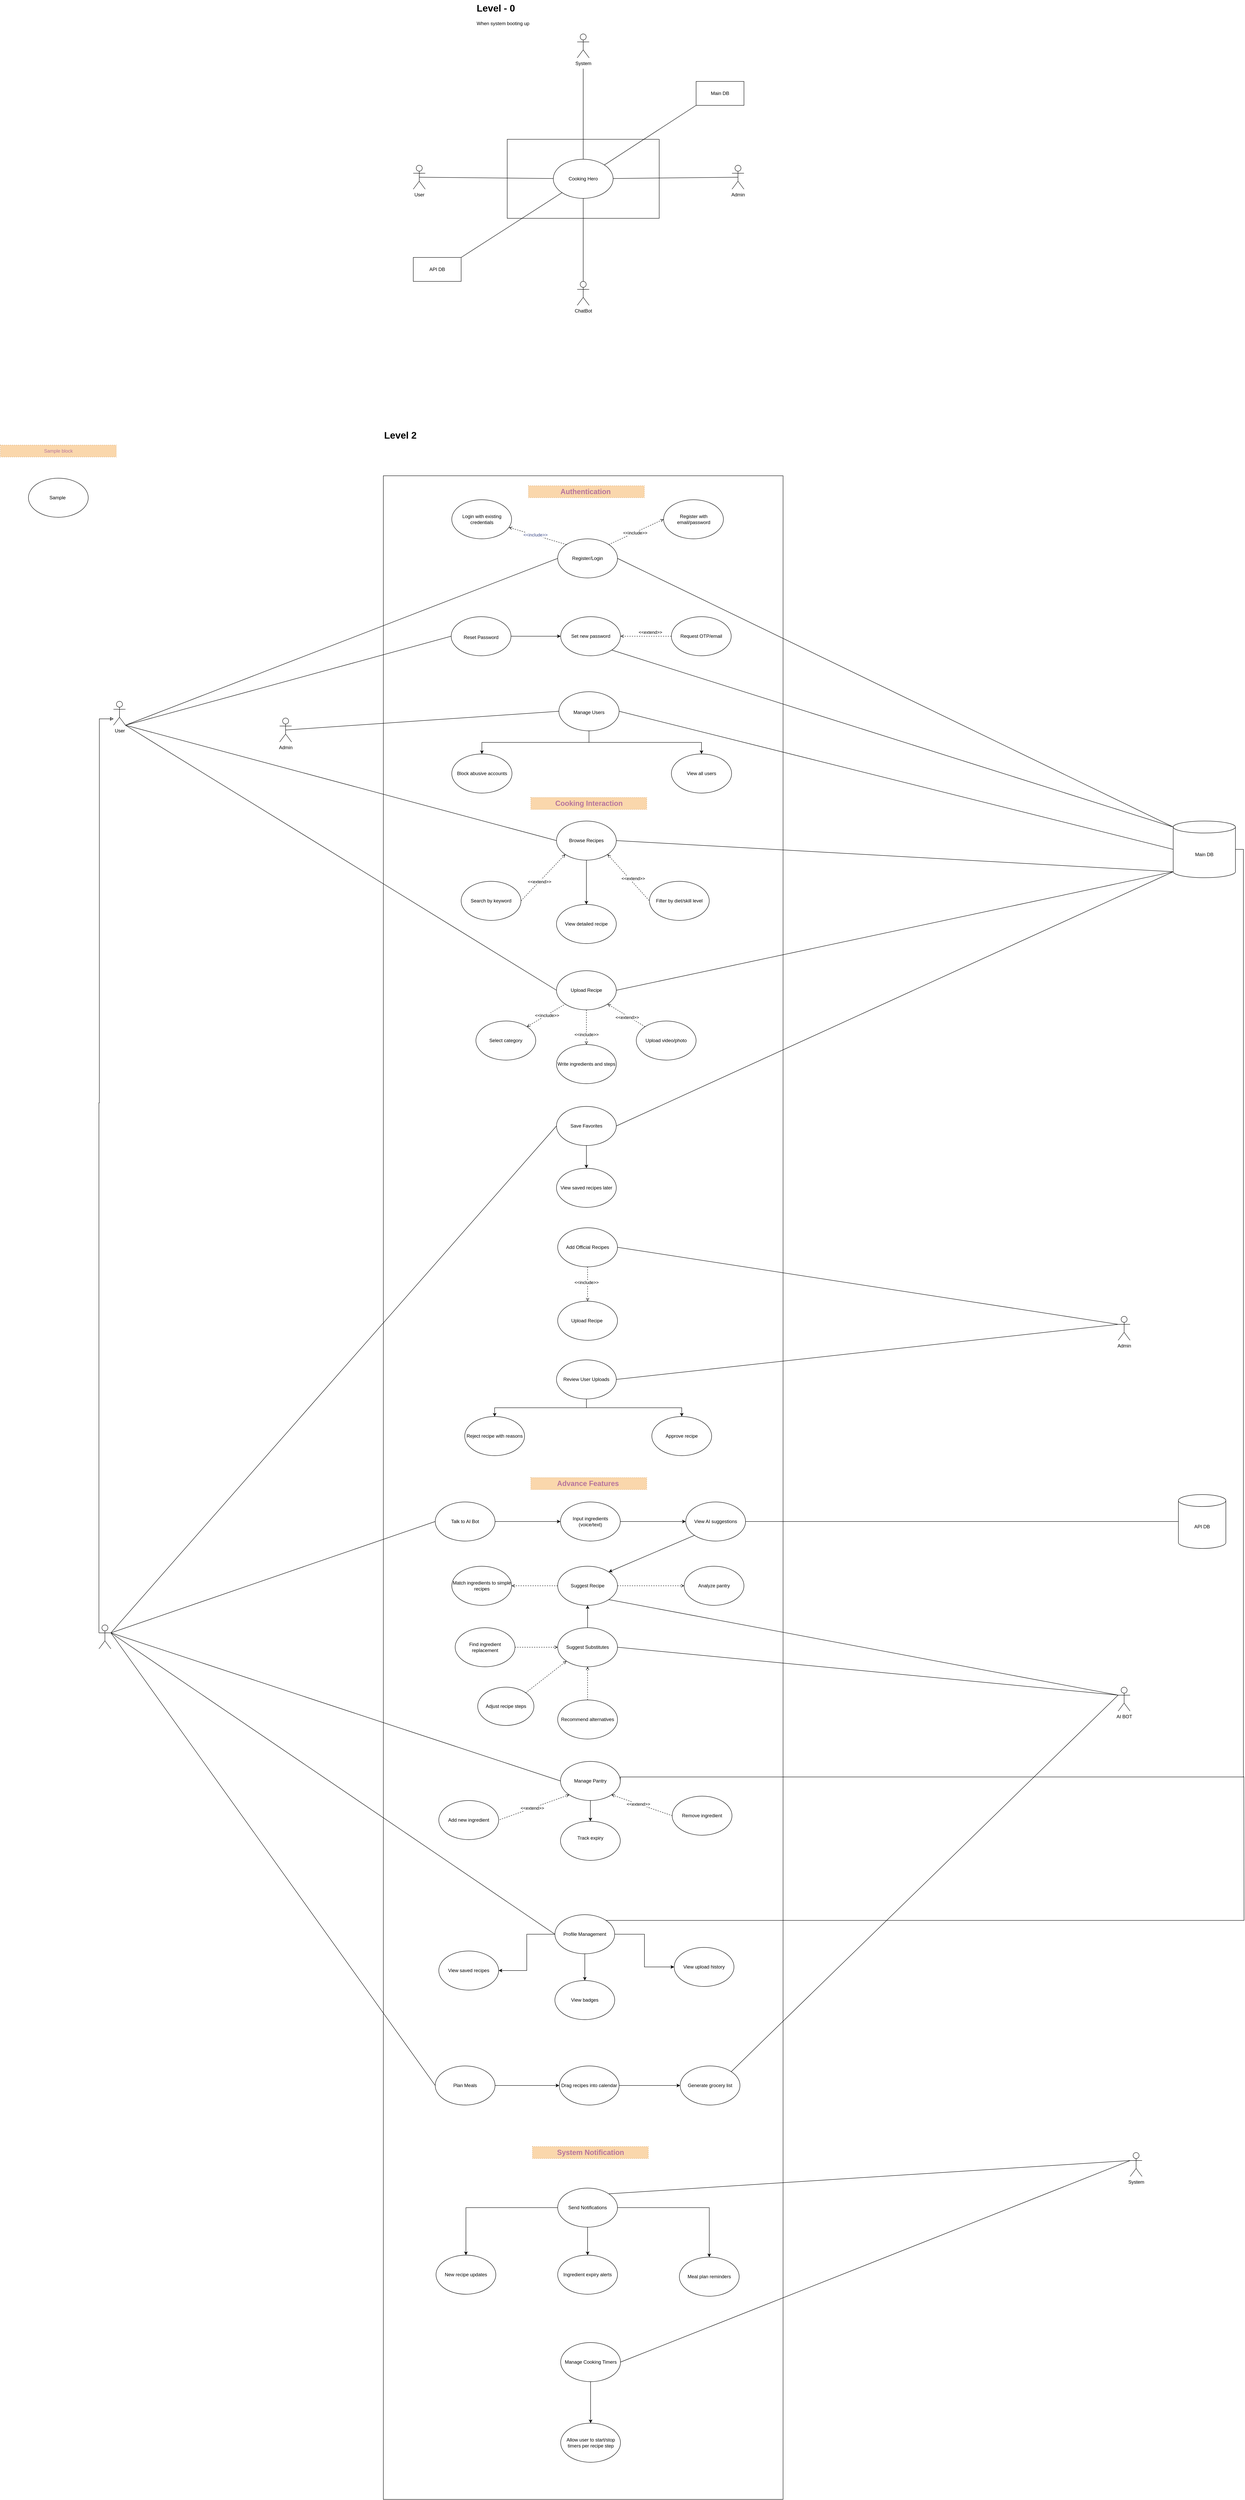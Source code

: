 <mxfile version="26.2.14">
  <diagram name="Page-1" id="zUhNu0yfqRHhofGPTIGv">
    <mxGraphModel dx="2949" dy="3220" grid="0" gridSize="10" guides="1" tooltips="1" connect="1" arrows="1" fold="1" page="0" pageScale="1" pageWidth="827" pageHeight="1169" math="0" shadow="0">
      <root>
        <mxCell id="0" />
        <mxCell id="1" parent="0" />
        <mxCell id="gcIp5dY0DNd_fCnJtRsC-1" value="" style="rounded=0;whiteSpace=wrap;html=1;labelBackgroundColor=none;" vertex="1" parent="1">
          <mxGeometry x="189.5" y="-245" width="381" height="198" as="geometry" />
        </mxCell>
        <mxCell id="gcIp5dY0DNd_fCnJtRsC-10" style="rounded=0;orthogonalLoop=1;jettySize=auto;html=1;exitX=0.5;exitY=0.5;exitDx=0;exitDy=0;exitPerimeter=0;endArrow=none;startFill=0;labelBackgroundColor=none;fontColor=default;" edge="1" parent="1" source="gcIp5dY0DNd_fCnJtRsC-2" target="gcIp5dY0DNd_fCnJtRsC-9">
          <mxGeometry relative="1" as="geometry" />
        </mxCell>
        <mxCell id="gcIp5dY0DNd_fCnJtRsC-2" value="User" style="shape=umlActor;verticalLabelPosition=bottom;verticalAlign=top;html=1;outlineConnect=0;labelBackgroundColor=none;" vertex="1" parent="1">
          <mxGeometry x="-46" y="-180" width="30" height="60" as="geometry" />
        </mxCell>
        <mxCell id="gcIp5dY0DNd_fCnJtRsC-11" style="rounded=0;orthogonalLoop=1;jettySize=auto;html=1;exitX=0.5;exitY=0.5;exitDx=0;exitDy=0;exitPerimeter=0;endArrow=none;startFill=0;labelBackgroundColor=none;fontColor=default;" edge="1" parent="1" source="gcIp5dY0DNd_fCnJtRsC-3" target="gcIp5dY0DNd_fCnJtRsC-9">
          <mxGeometry relative="1" as="geometry" />
        </mxCell>
        <mxCell id="gcIp5dY0DNd_fCnJtRsC-3" value="Admin" style="shape=umlActor;verticalLabelPosition=bottom;verticalAlign=top;html=1;outlineConnect=0;labelBackgroundColor=none;" vertex="1" parent="1">
          <mxGeometry x="753" y="-180" width="30" height="60" as="geometry" />
        </mxCell>
        <mxCell id="gcIp5dY0DNd_fCnJtRsC-4" value="ChatBot" style="shape=umlActor;verticalLabelPosition=bottom;verticalAlign=top;html=1;outlineConnect=0;labelBackgroundColor=none;" vertex="1" parent="1">
          <mxGeometry x="365" y="111" width="30" height="60" as="geometry" />
        </mxCell>
        <mxCell id="gcIp5dY0DNd_fCnJtRsC-5" value="System" style="shape=umlActor;verticalLabelPosition=bottom;verticalAlign=top;html=1;outlineConnect=0;labelBackgroundColor=none;" vertex="1" parent="1">
          <mxGeometry x="365" y="-509" width="30" height="60" as="geometry" />
        </mxCell>
        <mxCell id="gcIp5dY0DNd_fCnJtRsC-14" style="rounded=0;orthogonalLoop=1;jettySize=auto;html=1;exitX=1;exitY=0;exitDx=0;exitDy=0;entryX=0;entryY=1;entryDx=0;entryDy=0;endArrow=none;startFill=0;labelBackgroundColor=none;fontColor=default;" edge="1" parent="1" source="gcIp5dY0DNd_fCnJtRsC-6" target="gcIp5dY0DNd_fCnJtRsC-9">
          <mxGeometry relative="1" as="geometry" />
        </mxCell>
        <mxCell id="gcIp5dY0DNd_fCnJtRsC-6" value="API DB" style="rounded=0;whiteSpace=wrap;html=1;labelBackgroundColor=none;" vertex="1" parent="1">
          <mxGeometry x="-46" y="51" width="120" height="60" as="geometry" />
        </mxCell>
        <mxCell id="gcIp5dY0DNd_fCnJtRsC-13" style="rounded=0;orthogonalLoop=1;jettySize=auto;html=1;exitX=0;exitY=1;exitDx=0;exitDy=0;entryX=1;entryY=0;entryDx=0;entryDy=0;endArrow=none;startFill=0;labelBackgroundColor=none;fontColor=default;" edge="1" parent="1" source="gcIp5dY0DNd_fCnJtRsC-7" target="gcIp5dY0DNd_fCnJtRsC-9">
          <mxGeometry relative="1" as="geometry" />
        </mxCell>
        <mxCell id="gcIp5dY0DNd_fCnJtRsC-7" value="Main DB" style="rounded=0;whiteSpace=wrap;html=1;labelBackgroundColor=none;" vertex="1" parent="1">
          <mxGeometry x="663" y="-390" width="120" height="60" as="geometry" />
        </mxCell>
        <mxCell id="gcIp5dY0DNd_fCnJtRsC-15" style="rounded=0;orthogonalLoop=1;jettySize=auto;html=1;exitX=0.5;exitY=0;exitDx=0;exitDy=0;endArrow=none;startFill=0;labelBackgroundColor=none;fontColor=default;" edge="1" parent="1" source="gcIp5dY0DNd_fCnJtRsC-9">
          <mxGeometry relative="1" as="geometry">
            <mxPoint x="380" y="-422" as="targetPoint" />
          </mxGeometry>
        </mxCell>
        <mxCell id="gcIp5dY0DNd_fCnJtRsC-9" value="Cooking Hero" style="ellipse;whiteSpace=wrap;html=1;labelBackgroundColor=none;" vertex="1" parent="1">
          <mxGeometry x="305" y="-195" width="150" height="98" as="geometry" />
        </mxCell>
        <mxCell id="gcIp5dY0DNd_fCnJtRsC-16" style="rounded=0;orthogonalLoop=1;jettySize=auto;html=1;exitX=0.5;exitY=1;exitDx=0;exitDy=0;entryX=0.5;entryY=0;entryDx=0;entryDy=0;entryPerimeter=0;endArrow=none;endFill=1;startFill=0;labelBackgroundColor=none;fontColor=default;" edge="1" parent="1" source="gcIp5dY0DNd_fCnJtRsC-9" target="gcIp5dY0DNd_fCnJtRsC-4">
          <mxGeometry relative="1" as="geometry" />
        </mxCell>
        <mxCell id="gcIp5dY0DNd_fCnJtRsC-17" value="" style="rounded=0;whiteSpace=wrap;html=1;labelBackgroundColor=none;fontColor=light-dark(#3b4887, #ededed);" vertex="1" parent="1">
          <mxGeometry x="-121" y="598" width="1002" height="5070" as="geometry" />
        </mxCell>
        <mxCell id="gcIp5dY0DNd_fCnJtRsC-19" value="&lt;h1 style=&quot;margin-top: 0px;&quot;&gt;Level - 0&lt;/h1&gt;&lt;p&gt;When system booting up&lt;/p&gt;" style="text;html=1;whiteSpace=wrap;overflow=hidden;rounded=0;labelBackgroundColor=none;" vertex="1" parent="1">
          <mxGeometry x="111" y="-594" width="141" height="85" as="geometry" />
        </mxCell>
        <mxCell id="gcIp5dY0DNd_fCnJtRsC-60" value="" style="rounded=0;orthogonalLoop=1;jettySize=auto;html=1;exitX=0.5;exitY=1;exitDx=0;exitDy=0;entryX=0.5;entryY=0;entryDx=0;entryDy=0;" edge="1" parent="1" source="gcIp5dY0DNd_fCnJtRsC-22" target="gcIp5dY0DNd_fCnJtRsC-59">
          <mxGeometry relative="1" as="geometry" />
        </mxCell>
        <mxCell id="gcIp5dY0DNd_fCnJtRsC-62" value="" style="rounded=0;orthogonalLoop=1;jettySize=auto;html=1;entryX=0;entryY=0.5;entryDx=0;entryDy=0;exitX=1;exitY=1;exitDx=0;exitDy=0;startArrow=open;startFill=0;dashed=1;endArrow=none;" edge="1" parent="1" source="gcIp5dY0DNd_fCnJtRsC-22" target="gcIp5dY0DNd_fCnJtRsC-61">
          <mxGeometry relative="1" as="geometry" />
        </mxCell>
        <mxCell id="gcIp5dY0DNd_fCnJtRsC-116" value="&amp;lt;&amp;lt;extend&amp;gt;&amp;gt;" style="edgeLabel;html=1;align=center;verticalAlign=middle;resizable=0;points=[];" vertex="1" connectable="0" parent="gcIp5dY0DNd_fCnJtRsC-62">
          <mxGeometry x="0.221" y="-1" relative="1" as="geometry">
            <mxPoint y="-11" as="offset" />
          </mxGeometry>
        </mxCell>
        <mxCell id="gcIp5dY0DNd_fCnJtRsC-22" value="Browse Recipes" style="ellipse;whiteSpace=wrap;html=1;labelBackgroundColor=none;" vertex="1" parent="1">
          <mxGeometry x="313" y="1463" width="150" height="98" as="geometry" />
        </mxCell>
        <mxCell id="gcIp5dY0DNd_fCnJtRsC-189" style="edgeStyle=orthogonalEdgeStyle;rounded=0;orthogonalLoop=1;jettySize=auto;html=1;exitX=1;exitY=0.5;exitDx=0;exitDy=0;" edge="1" parent="1" source="gcIp5dY0DNd_fCnJtRsC-23" target="gcIp5dY0DNd_fCnJtRsC-185">
          <mxGeometry relative="1" as="geometry" />
        </mxCell>
        <mxCell id="gcIp5dY0DNd_fCnJtRsC-23" value="Plan Meals" style="ellipse;whiteSpace=wrap;html=1;labelBackgroundColor=none;" vertex="1" parent="1">
          <mxGeometry x="9" y="4582" width="150" height="98" as="geometry" />
        </mxCell>
        <mxCell id="gcIp5dY0DNd_fCnJtRsC-69" value="" style="rounded=0;orthogonalLoop=1;jettySize=auto;html=1;endArrow=open;endFill=0;dashed=1;" edge="1" parent="1" source="gcIp5dY0DNd_fCnJtRsC-24" target="gcIp5dY0DNd_fCnJtRsC-68">
          <mxGeometry relative="1" as="geometry" />
        </mxCell>
        <mxCell id="gcIp5dY0DNd_fCnJtRsC-145" value="&amp;lt;&amp;lt;include&amp;gt;&amp;gt;" style="edgeLabel;html=1;align=center;verticalAlign=middle;resizable=0;points=[];" vertex="1" connectable="0" parent="gcIp5dY0DNd_fCnJtRsC-69">
          <mxGeometry x="-0.195" y="-2" relative="1" as="geometry">
            <mxPoint x="2" y="27" as="offset" />
          </mxGeometry>
        </mxCell>
        <mxCell id="gcIp5dY0DNd_fCnJtRsC-24" value="Upload Recipe" style="ellipse;whiteSpace=wrap;html=1;labelBackgroundColor=none;" vertex="1" parent="1">
          <mxGeometry x="313" y="1838" width="150" height="98" as="geometry" />
        </mxCell>
        <mxCell id="gcIp5dY0DNd_fCnJtRsC-159" style="edgeStyle=orthogonalEdgeStyle;rounded=0;orthogonalLoop=1;jettySize=auto;html=1;" edge="1" parent="1" source="gcIp5dY0DNd_fCnJtRsC-25" target="gcIp5dY0DNd_fCnJtRsC-87">
          <mxGeometry relative="1" as="geometry" />
        </mxCell>
        <mxCell id="gcIp5dY0DNd_fCnJtRsC-25" value="Talk to AI Bot" style="ellipse;whiteSpace=wrap;html=1;labelBackgroundColor=none;" vertex="1" parent="1">
          <mxGeometry x="9" y="3169" width="150" height="98" as="geometry" />
        </mxCell>
        <mxCell id="gcIp5dY0DNd_fCnJtRsC-107" value="" style="rounded=0;orthogonalLoop=1;jettySize=auto;html=1;exitX=1;exitY=1;exitDx=0;exitDy=0;endArrow=none;endFill=1;startFill=0;startArrow=open;dashed=1;entryX=0;entryY=0.5;entryDx=0;entryDy=0;" edge="1" parent="1" source="gcIp5dY0DNd_fCnJtRsC-26" target="gcIp5dY0DNd_fCnJtRsC-106">
          <mxGeometry relative="1" as="geometry" />
        </mxCell>
        <mxCell id="gcIp5dY0DNd_fCnJtRsC-169" value="&amp;lt;&amp;lt;extend&amp;gt;&amp;gt;" style="edgeLabel;html=1;align=center;verticalAlign=middle;resizable=0;points=[];" vertex="1" connectable="0" parent="gcIp5dY0DNd_fCnJtRsC-107">
          <mxGeometry x="-0.118" relative="1" as="geometry">
            <mxPoint as="offset" />
          </mxGeometry>
        </mxCell>
        <mxCell id="gcIp5dY0DNd_fCnJtRsC-109" value="" style="rounded=0;orthogonalLoop=1;jettySize=auto;html=1;exitX=0;exitY=1;exitDx=0;exitDy=0;endArrow=none;startFill=0;startArrow=open;dashed=1;entryX=1;entryY=0.5;entryDx=0;entryDy=0;" edge="1" parent="1" source="gcIp5dY0DNd_fCnJtRsC-26" target="gcIp5dY0DNd_fCnJtRsC-108">
          <mxGeometry relative="1" as="geometry" />
        </mxCell>
        <mxCell id="gcIp5dY0DNd_fCnJtRsC-170" value="&amp;lt;&amp;lt;extend&amp;gt;&amp;gt;" style="edgeLabel;html=1;align=center;verticalAlign=middle;resizable=0;points=[];" vertex="1" connectable="0" parent="gcIp5dY0DNd_fCnJtRsC-109">
          <mxGeometry x="0.054" relative="1" as="geometry">
            <mxPoint as="offset" />
          </mxGeometry>
        </mxCell>
        <mxCell id="gcIp5dY0DNd_fCnJtRsC-111" value="" style="edgeStyle=orthogonalEdgeStyle;rounded=0;orthogonalLoop=1;jettySize=auto;html=1;" edge="1" parent="1" source="gcIp5dY0DNd_fCnJtRsC-26" target="gcIp5dY0DNd_fCnJtRsC-110">
          <mxGeometry relative="1" as="geometry" />
        </mxCell>
        <mxCell id="gcIp5dY0DNd_fCnJtRsC-26" value="Manage Pantry" style="ellipse;whiteSpace=wrap;html=1;labelBackgroundColor=none;" vertex="1" parent="1">
          <mxGeometry x="323" y="3819" width="150" height="98" as="geometry" />
        </mxCell>
        <mxCell id="gcIp5dY0DNd_fCnJtRsC-48" value="" style="edgeStyle=orthogonalEdgeStyle;rounded=0;orthogonalLoop=1;jettySize=auto;html=1;exitX=1;exitY=0.5;exitDx=0;exitDy=0;entryX=0;entryY=0.5;entryDx=0;entryDy=0;" edge="1" parent="1" source="gcIp5dY0DNd_fCnJtRsC-27" target="gcIp5dY0DNd_fCnJtRsC-47">
          <mxGeometry relative="1" as="geometry" />
        </mxCell>
        <mxCell id="gcIp5dY0DNd_fCnJtRsC-27" value="&lt;table&gt;&lt;tbody&gt;&lt;tr&gt;&lt;td data-end=&quot;2665&quot; data-start=&quot;2658&quot; class=&quot;max-w-[calc(var(--thread-content-max-width)*2/3)]&quot;&gt;&lt;/td&gt;&lt;/tr&gt;&lt;/tbody&gt;&lt;/table&gt;&lt;table&gt;&lt;tbody&gt;&lt;tr&gt;&lt;td data-end=&quot;2682&quot; data-start=&quot;2665&quot; class=&quot;max-w-[calc(var(--thread-content-max-width)*2/3)]&quot;&gt;Reset Password&lt;/td&gt;&lt;/tr&gt;&lt;/tbody&gt;&lt;/table&gt;" style="ellipse;whiteSpace=wrap;html=1;labelBackgroundColor=none;" vertex="1" parent="1">
          <mxGeometry x="49" y="951" width="150" height="98" as="geometry" />
        </mxCell>
        <mxCell id="gcIp5dY0DNd_fCnJtRsC-81" value="" style="edgeStyle=orthogonalEdgeStyle;rounded=0;orthogonalLoop=1;jettySize=auto;html=1;endArrow=open;startFill=0;startArrow=none;dashed=1;endFill=0;entryX=0.5;entryY=0;entryDx=0;entryDy=0;" edge="1" parent="1" source="gcIp5dY0DNd_fCnJtRsC-28" target="gcIp5dY0DNd_fCnJtRsC-154">
          <mxGeometry relative="1" as="geometry">
            <mxPoint x="391" y="2687" as="targetPoint" />
          </mxGeometry>
        </mxCell>
        <mxCell id="gcIp5dY0DNd_fCnJtRsC-156" value="&amp;lt;&amp;lt;include&amp;gt;&amp;gt;" style="edgeLabel;html=1;align=center;verticalAlign=middle;resizable=0;points=[];" vertex="1" connectable="0" parent="gcIp5dY0DNd_fCnJtRsC-81">
          <mxGeometry x="-0.108" y="-3" relative="1" as="geometry">
            <mxPoint as="offset" />
          </mxGeometry>
        </mxCell>
        <mxCell id="gcIp5dY0DNd_fCnJtRsC-28" value="Add Official Recipes" style="ellipse;whiteSpace=wrap;html=1;labelBackgroundColor=none;" vertex="1" parent="1">
          <mxGeometry x="316" y="2482" width="150" height="98" as="geometry" />
        </mxCell>
        <mxCell id="gcIp5dY0DNd_fCnJtRsC-173" value="" style="edgeStyle=orthogonalEdgeStyle;rounded=0;orthogonalLoop=1;jettySize=auto;html=1;" edge="1" parent="1" source="gcIp5dY0DNd_fCnJtRsC-29" target="gcIp5dY0DNd_fCnJtRsC-172">
          <mxGeometry relative="1" as="geometry" />
        </mxCell>
        <mxCell id="gcIp5dY0DNd_fCnJtRsC-175" value="" style="edgeStyle=orthogonalEdgeStyle;rounded=0;orthogonalLoop=1;jettySize=auto;html=1;" edge="1" parent="1" source="gcIp5dY0DNd_fCnJtRsC-29" target="gcIp5dY0DNd_fCnJtRsC-174">
          <mxGeometry relative="1" as="geometry" />
        </mxCell>
        <mxCell id="gcIp5dY0DNd_fCnJtRsC-177" value="" style="edgeStyle=orthogonalEdgeStyle;rounded=0;orthogonalLoop=1;jettySize=auto;html=1;" edge="1" parent="1" source="gcIp5dY0DNd_fCnJtRsC-29" target="gcIp5dY0DNd_fCnJtRsC-176">
          <mxGeometry relative="1" as="geometry" />
        </mxCell>
        <mxCell id="gcIp5dY0DNd_fCnJtRsC-184" style="edgeStyle=orthogonalEdgeStyle;rounded=0;orthogonalLoop=1;jettySize=auto;html=1;exitX=1;exitY=0;exitDx=0;exitDy=0;endArrow=none;startFill=0;" edge="1" parent="1" source="gcIp5dY0DNd_fCnJtRsC-29">
          <mxGeometry relative="1" as="geometry">
            <mxPoint x="2036" y="3857" as="targetPoint" />
          </mxGeometry>
        </mxCell>
        <mxCell id="gcIp5dY0DNd_fCnJtRsC-29" value="Profile Management" style="ellipse;whiteSpace=wrap;html=1;labelBackgroundColor=none;" vertex="1" parent="1">
          <mxGeometry x="309" y="4203" width="150" height="98" as="geometry" />
        </mxCell>
        <mxCell id="gcIp5dY0DNd_fCnJtRsC-73" value="" style="rounded=0;orthogonalLoop=1;jettySize=auto;html=1;exitX=0.5;exitY=1;exitDx=0;exitDy=0;" edge="1" parent="1" source="gcIp5dY0DNd_fCnJtRsC-30" target="gcIp5dY0DNd_fCnJtRsC-72">
          <mxGeometry relative="1" as="geometry" />
        </mxCell>
        <mxCell id="gcIp5dY0DNd_fCnJtRsC-30" value="Save Favorites" style="ellipse;whiteSpace=wrap;html=1;labelBackgroundColor=none;" vertex="1" parent="1">
          <mxGeometry x="313" y="2178" width="150" height="98" as="geometry" />
        </mxCell>
        <mxCell id="gcIp5dY0DNd_fCnJtRsC-100" value="" style="edgeStyle=orthogonalEdgeStyle;rounded=0;orthogonalLoop=1;jettySize=auto;html=1;" edge="1" parent="1" source="gcIp5dY0DNd_fCnJtRsC-31" target="gcIp5dY0DNd_fCnJtRsC-99">
          <mxGeometry relative="1" as="geometry" />
        </mxCell>
        <mxCell id="gcIp5dY0DNd_fCnJtRsC-102" value="" style="edgeStyle=orthogonalEdgeStyle;rounded=0;orthogonalLoop=1;jettySize=auto;html=1;" edge="1" parent="1" source="gcIp5dY0DNd_fCnJtRsC-31" target="gcIp5dY0DNd_fCnJtRsC-101">
          <mxGeometry relative="1" as="geometry" />
        </mxCell>
        <mxCell id="gcIp5dY0DNd_fCnJtRsC-104" value="" style="edgeStyle=orthogonalEdgeStyle;rounded=0;orthogonalLoop=1;jettySize=auto;html=1;" edge="1" parent="1" source="gcIp5dY0DNd_fCnJtRsC-31" target="gcIp5dY0DNd_fCnJtRsC-103">
          <mxGeometry relative="1" as="geometry" />
        </mxCell>
        <mxCell id="gcIp5dY0DNd_fCnJtRsC-31" value="Send Notifications" style="ellipse;whiteSpace=wrap;html=1;labelBackgroundColor=none;" vertex="1" parent="1">
          <mxGeometry x="316" y="4888" width="150" height="98" as="geometry" />
        </mxCell>
        <mxCell id="gcIp5dY0DNd_fCnJtRsC-96" value="" style="edgeStyle=orthogonalEdgeStyle;rounded=0;orthogonalLoop=1;jettySize=auto;html=1;startArrow=open;startFill=0;endArrow=none;dashed=1;" edge="1" parent="1" source="gcIp5dY0DNd_fCnJtRsC-32" target="gcIp5dY0DNd_fCnJtRsC-95">
          <mxGeometry relative="1" as="geometry" />
        </mxCell>
        <mxCell id="gcIp5dY0DNd_fCnJtRsC-161" style="edgeStyle=orthogonalEdgeStyle;rounded=0;orthogonalLoop=1;jettySize=auto;html=1;exitX=0.5;exitY=0;exitDx=0;exitDy=0;entryX=0.5;entryY=1;entryDx=0;entryDy=0;" edge="1" parent="1" source="gcIp5dY0DNd_fCnJtRsC-32" target="gcIp5dY0DNd_fCnJtRsC-33">
          <mxGeometry relative="1" as="geometry" />
        </mxCell>
        <mxCell id="gcIp5dY0DNd_fCnJtRsC-167" style="rounded=0;orthogonalLoop=1;jettySize=auto;html=1;exitX=1;exitY=0.5;exitDx=0;exitDy=0;endArrow=none;startFill=0;entryX=0;entryY=0.333;entryDx=0;entryDy=0;entryPerimeter=0;" edge="1" parent="1" source="gcIp5dY0DNd_fCnJtRsC-32" target="gcIp5dY0DNd_fCnJtRsC-165">
          <mxGeometry relative="1" as="geometry" />
        </mxCell>
        <mxCell id="gcIp5dY0DNd_fCnJtRsC-179" value="" style="edgeStyle=orthogonalEdgeStyle;rounded=0;orthogonalLoop=1;jettySize=auto;html=1;startArrow=open;startFill=0;endArrow=none;dashed=1;" edge="1" parent="1" source="gcIp5dY0DNd_fCnJtRsC-32" target="gcIp5dY0DNd_fCnJtRsC-178">
          <mxGeometry relative="1" as="geometry" />
        </mxCell>
        <mxCell id="gcIp5dY0DNd_fCnJtRsC-32" value="Suggest Substitutes" style="ellipse;whiteSpace=wrap;html=1;labelBackgroundColor=none;" vertex="1" parent="1">
          <mxGeometry x="316" y="3484" width="150" height="98" as="geometry" />
        </mxCell>
        <mxCell id="gcIp5dY0DNd_fCnJtRsC-92" value="" style="rounded=0;orthogonalLoop=1;jettySize=auto;html=1;endArrow=open;endFill=0;dashed=1;" edge="1" parent="1" source="gcIp5dY0DNd_fCnJtRsC-33" target="gcIp5dY0DNd_fCnJtRsC-91">
          <mxGeometry relative="1" as="geometry" />
        </mxCell>
        <mxCell id="gcIp5dY0DNd_fCnJtRsC-94" value="" style="edgeStyle=orthogonalEdgeStyle;rounded=0;orthogonalLoop=1;jettySize=auto;html=1;dashed=1;endArrow=open;endFill=0;" edge="1" parent="1" source="gcIp5dY0DNd_fCnJtRsC-33" target="gcIp5dY0DNd_fCnJtRsC-93">
          <mxGeometry relative="1" as="geometry" />
        </mxCell>
        <mxCell id="gcIp5dY0DNd_fCnJtRsC-33" value="Suggest Recipe" style="ellipse;whiteSpace=wrap;html=1;labelBackgroundColor=none;" vertex="1" parent="1">
          <mxGeometry x="316" y="3330" width="150" height="98" as="geometry" />
        </mxCell>
        <mxCell id="gcIp5dY0DNd_fCnJtRsC-83" value="" style="edgeStyle=orthogonalEdgeStyle;rounded=0;orthogonalLoop=1;jettySize=auto;html=1;exitX=0.5;exitY=1;exitDx=0;exitDy=0;" edge="1" parent="1" source="gcIp5dY0DNd_fCnJtRsC-34" target="gcIp5dY0DNd_fCnJtRsC-82">
          <mxGeometry relative="1" as="geometry" />
        </mxCell>
        <mxCell id="gcIp5dY0DNd_fCnJtRsC-85" value="" style="edgeStyle=orthogonalEdgeStyle;rounded=0;orthogonalLoop=1;jettySize=auto;html=1;exitX=0.5;exitY=1;exitDx=0;exitDy=0;" edge="1" parent="1" source="gcIp5dY0DNd_fCnJtRsC-34" target="gcIp5dY0DNd_fCnJtRsC-84">
          <mxGeometry relative="1" as="geometry" />
        </mxCell>
        <mxCell id="gcIp5dY0DNd_fCnJtRsC-34" value="Review User Uploads" style="ellipse;whiteSpace=wrap;html=1;labelBackgroundColor=none;" vertex="1" parent="1">
          <mxGeometry x="313" y="2813" width="150" height="98" as="geometry" />
        </mxCell>
        <mxCell id="gcIp5dY0DNd_fCnJtRsC-98" value="" style="edgeStyle=orthogonalEdgeStyle;rounded=0;orthogonalLoop=1;jettySize=auto;html=1;" edge="1" parent="1" source="gcIp5dY0DNd_fCnJtRsC-37" target="gcIp5dY0DNd_fCnJtRsC-97">
          <mxGeometry relative="1" as="geometry" />
        </mxCell>
        <mxCell id="gcIp5dY0DNd_fCnJtRsC-37" value="Manage Cooking Timers" style="ellipse;whiteSpace=wrap;html=1;labelBackgroundColor=none;" vertex="1" parent="1">
          <mxGeometry x="323.5" y="5275" width="150" height="98" as="geometry" />
        </mxCell>
        <mxCell id="gcIp5dY0DNd_fCnJtRsC-42" value="" style="rounded=0;orthogonalLoop=1;jettySize=auto;html=1;entryX=0;entryY=0.5;entryDx=0;entryDy=0;exitX=1;exitY=0;exitDx=0;exitDy=0;dashed=1;endArrow=open;endFill=0;" edge="1" parent="1" source="gcIp5dY0DNd_fCnJtRsC-39" target="gcIp5dY0DNd_fCnJtRsC-41">
          <mxGeometry relative="1" as="geometry" />
        </mxCell>
        <mxCell id="gcIp5dY0DNd_fCnJtRsC-113" value="&amp;lt;&amp;lt;include&amp;gt;&amp;gt;" style="edgeLabel;html=1;align=center;verticalAlign=middle;resizable=0;points=[];fontStyle=0" vertex="1" connectable="0" parent="gcIp5dY0DNd_fCnJtRsC-42">
          <mxGeometry x="-0.064" relative="1" as="geometry">
            <mxPoint x="1" as="offset" />
          </mxGeometry>
        </mxCell>
        <mxCell id="gcIp5dY0DNd_fCnJtRsC-44" value="" style="rounded=0;orthogonalLoop=1;jettySize=auto;html=1;exitX=0;exitY=0;exitDx=0;exitDy=0;dashed=1;endArrow=open;endFill=0;" edge="1" parent="1" source="gcIp5dY0DNd_fCnJtRsC-39" target="gcIp5dY0DNd_fCnJtRsC-43">
          <mxGeometry relative="1" as="geometry" />
        </mxCell>
        <mxCell id="gcIp5dY0DNd_fCnJtRsC-112" value="&amp;lt;&amp;lt;include&amp;gt;&amp;gt;" style="edgeLabel;html=1;align=center;verticalAlign=middle;resizable=0;points=[];fontColor=light-dark(#3b4887, #ededed);" vertex="1" connectable="0" parent="gcIp5dY0DNd_fCnJtRsC-44">
          <mxGeometry x="0.101" y="-1" relative="1" as="geometry">
            <mxPoint x="1" as="offset" />
          </mxGeometry>
        </mxCell>
        <mxCell id="gcIp5dY0DNd_fCnJtRsC-39" value="Register/Login" style="ellipse;whiteSpace=wrap;html=1;labelBackgroundColor=none;" vertex="1" parent="1">
          <mxGeometry x="316" y="756" width="150" height="98" as="geometry" />
        </mxCell>
        <mxCell id="gcIp5dY0DNd_fCnJtRsC-52" value="" style="edgeStyle=orthogonalEdgeStyle;rounded=0;orthogonalLoop=1;jettySize=auto;html=1;exitX=0.5;exitY=1;exitDx=0;exitDy=0;" edge="1" parent="1" source="gcIp5dY0DNd_fCnJtRsC-40" target="gcIp5dY0DNd_fCnJtRsC-51">
          <mxGeometry relative="1" as="geometry" />
        </mxCell>
        <mxCell id="gcIp5dY0DNd_fCnJtRsC-54" value="" style="rounded=0;orthogonalLoop=1;jettySize=auto;html=1;exitX=0.5;exitY=1;exitDx=0;exitDy=0;entryX=0.5;entryY=0;entryDx=0;entryDy=0;edgeStyle=orthogonalEdgeStyle;" edge="1" parent="1" source="gcIp5dY0DNd_fCnJtRsC-40" target="gcIp5dY0DNd_fCnJtRsC-53">
          <mxGeometry relative="1" as="geometry" />
        </mxCell>
        <mxCell id="gcIp5dY0DNd_fCnJtRsC-40" value="&lt;table&gt;&lt;tbody&gt;&lt;tr&gt;&lt;td data-end=&quot;2738&quot; data-start=&quot;2730&quot; class=&quot;max-w-[calc(var(--thread-content-max-width)*2/3)]&quot;&gt;&lt;/td&gt;&lt;/tr&gt;&lt;/tbody&gt;&lt;/table&gt;&lt;table&gt;&lt;tbody&gt;&lt;tr&gt;&lt;td data-end=&quot;2753&quot; data-start=&quot;2738&quot; class=&quot;max-w-[calc(var(--thread-content-max-width)*2/3)]&quot;&gt;Manage Users&lt;/td&gt;&lt;/tr&gt;&lt;/tbody&gt;&lt;/table&gt;" style="ellipse;whiteSpace=wrap;html=1;labelBackgroundColor=none;" vertex="1" parent="1">
          <mxGeometry x="319" y="1139" width="151" height="98" as="geometry" />
        </mxCell>
        <mxCell id="gcIp5dY0DNd_fCnJtRsC-41" value="Register with email/password" style="ellipse;whiteSpace=wrap;html=1;labelBackgroundColor=none;" vertex="1" parent="1">
          <mxGeometry x="581.5" y="658" width="150" height="98" as="geometry" />
        </mxCell>
        <mxCell id="gcIp5dY0DNd_fCnJtRsC-43" value="Login with existing credentials" style="ellipse;whiteSpace=wrap;html=1;labelBackgroundColor=none;" vertex="1" parent="1">
          <mxGeometry x="50.5" y="658" width="150" height="98" as="geometry" />
        </mxCell>
        <mxCell id="gcIp5dY0DNd_fCnJtRsC-114" style="edgeStyle=orthogonalEdgeStyle;rounded=0;orthogonalLoop=1;jettySize=auto;html=1;exitX=0;exitY=0.5;exitDx=0;exitDy=0;entryX=1;entryY=0.5;entryDx=0;entryDy=0;startArrow=none;startFill=0;endArrow=open;dashed=1;endFill=0;" edge="1" parent="1" source="gcIp5dY0DNd_fCnJtRsC-45" target="gcIp5dY0DNd_fCnJtRsC-47">
          <mxGeometry relative="1" as="geometry" />
        </mxCell>
        <mxCell id="gcIp5dY0DNd_fCnJtRsC-115" value="&amp;lt;&amp;lt;extend&amp;gt;&amp;gt;" style="edgeLabel;html=1;align=center;verticalAlign=middle;resizable=0;points=[];" vertex="1" connectable="0" parent="gcIp5dY0DNd_fCnJtRsC-114">
          <mxGeometry x="-0.3" y="-4" relative="1" as="geometry">
            <mxPoint x="-9" y="-6" as="offset" />
          </mxGeometry>
        </mxCell>
        <mxCell id="gcIp5dY0DNd_fCnJtRsC-45" value="Request OTP/email" style="ellipse;whiteSpace=wrap;html=1;labelBackgroundColor=none;" vertex="1" parent="1">
          <mxGeometry x="601" y="951" width="150" height="98" as="geometry" />
        </mxCell>
        <mxCell id="gcIp5dY0DNd_fCnJtRsC-47" value="Set new password" style="ellipse;whiteSpace=wrap;html=1;labelBackgroundColor=none;" vertex="1" parent="1">
          <mxGeometry x="323.5" y="951" width="150" height="98" as="geometry" />
        </mxCell>
        <mxCell id="gcIp5dY0DNd_fCnJtRsC-51" value="Block abusive accounts" style="ellipse;whiteSpace=wrap;html=1;labelBackgroundColor=none;" vertex="1" parent="1">
          <mxGeometry x="50.5" y="1295" width="151" height="98" as="geometry" />
        </mxCell>
        <mxCell id="gcIp5dY0DNd_fCnJtRsC-53" value="View all users" style="ellipse;whiteSpace=wrap;html=1;labelBackgroundColor=none;" vertex="1" parent="1">
          <mxGeometry x="601" y="1295" width="151" height="98" as="geometry" />
        </mxCell>
        <mxCell id="gcIp5dY0DNd_fCnJtRsC-56" value="&lt;h2&gt;&lt;b&gt;&lt;font style=&quot;color: rgb(181, 115, 157);&quot;&gt;Cooking Interaction&lt;/font&gt;&lt;/b&gt;&lt;/h2&gt;" style="text;html=1;align=center;verticalAlign=middle;whiteSpace=wrap;rounded=0;fillColor=#fad7ac;strokeColor=#b46504;dashed=1;dashPattern=1 4;" vertex="1" parent="1">
          <mxGeometry x="248.75" y="1404" width="290.5" height="30" as="geometry" />
        </mxCell>
        <mxCell id="gcIp5dY0DNd_fCnJtRsC-117" style="rounded=0;orthogonalLoop=1;jettySize=auto;html=1;exitX=1;exitY=0.5;exitDx=0;exitDy=0;entryX=0;entryY=1;entryDx=0;entryDy=0;endArrow=open;endFill=0;dashed=1;" edge="1" parent="1" source="gcIp5dY0DNd_fCnJtRsC-57" target="gcIp5dY0DNd_fCnJtRsC-22">
          <mxGeometry relative="1" as="geometry" />
        </mxCell>
        <mxCell id="gcIp5dY0DNd_fCnJtRsC-118" value="&amp;lt;&amp;lt;extend&amp;gt;&amp;gt;" style="edgeLabel;html=1;align=center;verticalAlign=middle;resizable=0;points=[];" vertex="1" connectable="0" parent="gcIp5dY0DNd_fCnJtRsC-117">
          <mxGeometry x="-0.164" relative="1" as="geometry">
            <mxPoint as="offset" />
          </mxGeometry>
        </mxCell>
        <mxCell id="gcIp5dY0DNd_fCnJtRsC-57" value="Search by keyword" style="ellipse;whiteSpace=wrap;html=1;labelBackgroundColor=none;" vertex="1" parent="1">
          <mxGeometry x="74" y="1614" width="150" height="98" as="geometry" />
        </mxCell>
        <mxCell id="gcIp5dY0DNd_fCnJtRsC-59" value="View detailed recipe" style="ellipse;whiteSpace=wrap;html=1;labelBackgroundColor=none;" vertex="1" parent="1">
          <mxGeometry x="313" y="1672" width="150" height="98" as="geometry" />
        </mxCell>
        <mxCell id="gcIp5dY0DNd_fCnJtRsC-61" value="Filter by diet/skill level" style="ellipse;whiteSpace=wrap;html=1;labelBackgroundColor=none;" vertex="1" parent="1">
          <mxGeometry x="546" y="1614" width="150" height="98" as="geometry" />
        </mxCell>
        <mxCell id="gcIp5dY0DNd_fCnJtRsC-142" style="rounded=0;orthogonalLoop=1;jettySize=auto;html=1;exitX=1;exitY=0;exitDx=0;exitDy=0;entryX=0;entryY=1;entryDx=0;entryDy=0;startArrow=open;startFill=0;endArrow=none;dashed=1;" edge="1" parent="1" source="gcIp5dY0DNd_fCnJtRsC-64" target="gcIp5dY0DNd_fCnJtRsC-24">
          <mxGeometry relative="1" as="geometry" />
        </mxCell>
        <mxCell id="gcIp5dY0DNd_fCnJtRsC-143" value="&amp;lt;&amp;lt;include&amp;gt;&amp;gt;" style="edgeLabel;html=1;align=center;verticalAlign=middle;resizable=0;points=[];" vertex="1" connectable="0" parent="gcIp5dY0DNd_fCnJtRsC-142">
          <mxGeometry x="0.237" y="1" relative="1" as="geometry">
            <mxPoint x="-9" y="7" as="offset" />
          </mxGeometry>
        </mxCell>
        <mxCell id="gcIp5dY0DNd_fCnJtRsC-64" value="Select category" style="ellipse;whiteSpace=wrap;html=1;labelBackgroundColor=none;" vertex="1" parent="1">
          <mxGeometry x="111" y="1964" width="150" height="98" as="geometry" />
        </mxCell>
        <mxCell id="gcIp5dY0DNd_fCnJtRsC-141" style="rounded=0;orthogonalLoop=1;jettySize=auto;html=1;exitX=0;exitY=0;exitDx=0;exitDy=0;entryX=1;entryY=1;entryDx=0;entryDy=0;dashed=1;endArrow=open;endFill=0;" edge="1" parent="1" source="gcIp5dY0DNd_fCnJtRsC-66" target="gcIp5dY0DNd_fCnJtRsC-24">
          <mxGeometry relative="1" as="geometry" />
        </mxCell>
        <mxCell id="gcIp5dY0DNd_fCnJtRsC-144" value="&amp;lt;&amp;lt;extend&amp;gt;&amp;gt;" style="edgeLabel;html=1;align=center;verticalAlign=middle;resizable=0;points=[];" vertex="1" connectable="0" parent="gcIp5dY0DNd_fCnJtRsC-141">
          <mxGeometry x="-0.059" y="2" relative="1" as="geometry">
            <mxPoint y="1" as="offset" />
          </mxGeometry>
        </mxCell>
        <mxCell id="gcIp5dY0DNd_fCnJtRsC-66" value="Upload video/photo" style="ellipse;whiteSpace=wrap;html=1;labelBackgroundColor=none;" vertex="1" parent="1">
          <mxGeometry x="513" y="1964" width="150" height="98" as="geometry" />
        </mxCell>
        <mxCell id="gcIp5dY0DNd_fCnJtRsC-68" value="Write ingredients and steps" style="ellipse;whiteSpace=wrap;html=1;labelBackgroundColor=none;" vertex="1" parent="1">
          <mxGeometry x="313" y="2023" width="150" height="98" as="geometry" />
        </mxCell>
        <mxCell id="gcIp5dY0DNd_fCnJtRsC-70" value="&lt;h2&gt;&lt;font color=&quot;#b5739d&quot;&gt;Authentication&amp;nbsp;&lt;/font&gt;&lt;/h2&gt;" style="text;html=1;align=center;verticalAlign=middle;whiteSpace=wrap;rounded=0;fillColor=#fad7ac;strokeColor=#b46504;dashed=1;dashPattern=1 4;" vertex="1" parent="1">
          <mxGeometry x="242.75" y="623" width="290.5" height="30" as="geometry" />
        </mxCell>
        <mxCell id="gcIp5dY0DNd_fCnJtRsC-71" value="&lt;font color=&quot;#b5739d&quot;&gt;Sample block&lt;/font&gt;" style="text;html=1;align=center;verticalAlign=middle;whiteSpace=wrap;rounded=0;fillColor=#fad7ac;strokeColor=#b46504;dashed=1;dashPattern=1 4;" vertex="1" parent="1">
          <mxGeometry x="-1081" y="521" width="290.5" height="30" as="geometry" />
        </mxCell>
        <mxCell id="gcIp5dY0DNd_fCnJtRsC-72" value=" View saved recipes later" style="ellipse;whiteSpace=wrap;html=1;labelBackgroundColor=none;" vertex="1" parent="1">
          <mxGeometry x="313" y="2333" width="150" height="98" as="geometry" />
        </mxCell>
        <mxCell id="gcIp5dY0DNd_fCnJtRsC-82" value="Approve recipe" style="ellipse;whiteSpace=wrap;html=1;labelBackgroundColor=none;" vertex="1" parent="1">
          <mxGeometry x="552" y="2955" width="150" height="98" as="geometry" />
        </mxCell>
        <mxCell id="gcIp5dY0DNd_fCnJtRsC-84" value="Reject recipe with reasons" style="ellipse;whiteSpace=wrap;html=1;labelBackgroundColor=none;" vertex="1" parent="1">
          <mxGeometry x="83" y="2955" width="150" height="98" as="geometry" />
        </mxCell>
        <mxCell id="gcIp5dY0DNd_fCnJtRsC-86" value="&lt;h2&gt;&lt;font color=&quot;#b5739d&quot;&gt;Advance Features&amp;nbsp;&lt;/font&gt;&lt;/h2&gt;" style="text;html=1;align=center;verticalAlign=middle;whiteSpace=wrap;rounded=0;fillColor=#fad7ac;strokeColor=#b46504;dashed=1;dashPattern=1 4;" vertex="1" parent="1">
          <mxGeometry x="248.75" y="3108" width="290.5" height="30" as="geometry" />
        </mxCell>
        <mxCell id="gcIp5dY0DNd_fCnJtRsC-160" style="edgeStyle=orthogonalEdgeStyle;rounded=0;orthogonalLoop=1;jettySize=auto;html=1;exitX=1;exitY=0.5;exitDx=0;exitDy=0;entryX=0;entryY=0.5;entryDx=0;entryDy=0;" edge="1" parent="1" source="gcIp5dY0DNd_fCnJtRsC-87" target="gcIp5dY0DNd_fCnJtRsC-89">
          <mxGeometry relative="1" as="geometry" />
        </mxCell>
        <mxCell id="gcIp5dY0DNd_fCnJtRsC-87" value="Input ingredients (voice/text)" style="ellipse;whiteSpace=wrap;html=1;labelBackgroundColor=none;" vertex="1" parent="1">
          <mxGeometry x="323" y="3169" width="150" height="98" as="geometry" />
        </mxCell>
        <mxCell id="gcIp5dY0DNd_fCnJtRsC-163" style="rounded=0;orthogonalLoop=1;jettySize=auto;html=1;exitX=0;exitY=1;exitDx=0;exitDy=0;entryX=1;entryY=0;entryDx=0;entryDy=0;" edge="1" parent="1" source="gcIp5dY0DNd_fCnJtRsC-89" target="gcIp5dY0DNd_fCnJtRsC-33">
          <mxGeometry relative="1" as="geometry" />
        </mxCell>
        <mxCell id="gcIp5dY0DNd_fCnJtRsC-89" value="View AI suggestions" style="ellipse;whiteSpace=wrap;html=1;labelBackgroundColor=none;" vertex="1" parent="1">
          <mxGeometry x="637" y="3169" width="150" height="98" as="geometry" />
        </mxCell>
        <mxCell id="gcIp5dY0DNd_fCnJtRsC-91" value="Analyze pantry" style="ellipse;whiteSpace=wrap;html=1;labelBackgroundColor=none;" vertex="1" parent="1">
          <mxGeometry x="633" y="3330" width="150" height="98" as="geometry" />
        </mxCell>
        <mxCell id="gcIp5dY0DNd_fCnJtRsC-93" value="Match ingredients to simple recipes" style="ellipse;whiteSpace=wrap;html=1;labelBackgroundColor=none;" vertex="1" parent="1">
          <mxGeometry x="50.5" y="3330" width="150" height="98" as="geometry" />
        </mxCell>
        <mxCell id="gcIp5dY0DNd_fCnJtRsC-95" value="Recommend alternatives" style="ellipse;whiteSpace=wrap;html=1;labelBackgroundColor=none;" vertex="1" parent="1">
          <mxGeometry x="316" y="3665" width="150" height="98" as="geometry" />
        </mxCell>
        <mxCell id="gcIp5dY0DNd_fCnJtRsC-97" value="Allow user to start/stop timers per recipe step" style="ellipse;whiteSpace=wrap;html=1;labelBackgroundColor=none;" vertex="1" parent="1">
          <mxGeometry x="323.5" y="5477" width="150" height="98" as="geometry" />
        </mxCell>
        <mxCell id="gcIp5dY0DNd_fCnJtRsC-99" value="New recipe updates" style="ellipse;whiteSpace=wrap;html=1;labelBackgroundColor=none;" vertex="1" parent="1">
          <mxGeometry x="11" y="5056" width="150" height="98" as="geometry" />
        </mxCell>
        <mxCell id="gcIp5dY0DNd_fCnJtRsC-101" value="Meal plan reminders" style="ellipse;whiteSpace=wrap;html=1;labelBackgroundColor=none;" vertex="1" parent="1">
          <mxGeometry x="621" y="5061" width="150" height="98" as="geometry" />
        </mxCell>
        <mxCell id="gcIp5dY0DNd_fCnJtRsC-103" value="Ingredient expiry alerts" style="ellipse;whiteSpace=wrap;html=1;labelBackgroundColor=none;" vertex="1" parent="1">
          <mxGeometry x="316" y="5056" width="150" height="98" as="geometry" />
        </mxCell>
        <mxCell id="gcIp5dY0DNd_fCnJtRsC-106" value=" Remove ingredient" style="ellipse;whiteSpace=wrap;html=1;labelBackgroundColor=none;" vertex="1" parent="1">
          <mxGeometry x="603" y="3906" width="150" height="98" as="geometry" />
        </mxCell>
        <mxCell id="gcIp5dY0DNd_fCnJtRsC-108" value="Add new ingredient" style="ellipse;whiteSpace=wrap;html=1;labelBackgroundColor=none;" vertex="1" parent="1">
          <mxGeometry x="18" y="3917" width="150" height="98" as="geometry" />
        </mxCell>
        <mxCell id="gcIp5dY0DNd_fCnJtRsC-110" value="&#xa;Track expiry&#xa;&#xa;" style="ellipse;whiteSpace=wrap;html=1;labelBackgroundColor=none;" vertex="1" parent="1">
          <mxGeometry x="323" y="3969" width="150" height="98" as="geometry" />
        </mxCell>
        <mxCell id="gcIp5dY0DNd_fCnJtRsC-119" value="&lt;h1 style=&quot;margin-top: 0px;&quot;&gt;Level 2&lt;/h1&gt;" style="text;html=1;whiteSpace=wrap;overflow=hidden;rounded=0;" vertex="1" parent="1">
          <mxGeometry x="-121" y="476" width="180" height="120" as="geometry" />
        </mxCell>
        <mxCell id="gcIp5dY0DNd_fCnJtRsC-150" style="rounded=0;orthogonalLoop=1;jettySize=auto;html=1;exitX=1;exitY=0.333;exitDx=0;exitDy=0;exitPerimeter=0;entryX=0;entryY=0.5;entryDx=0;entryDy=0;endArrow=none;startFill=0;" edge="1" parent="1" source="gcIp5dY0DNd_fCnJtRsC-120" target="gcIp5dY0DNd_fCnJtRsC-30">
          <mxGeometry relative="1" as="geometry" />
        </mxCell>
        <mxCell id="gcIp5dY0DNd_fCnJtRsC-164" style="rounded=0;orthogonalLoop=1;jettySize=auto;html=1;exitX=1;exitY=0.333;exitDx=0;exitDy=0;exitPerimeter=0;entryX=0;entryY=0.5;entryDx=0;entryDy=0;endArrow=none;startFill=0;" edge="1" parent="1" source="gcIp5dY0DNd_fCnJtRsC-120" target="gcIp5dY0DNd_fCnJtRsC-26">
          <mxGeometry relative="1" as="geometry" />
        </mxCell>
        <mxCell id="gcIp5dY0DNd_fCnJtRsC-194" style="rounded=0;orthogonalLoop=1;jettySize=auto;html=1;exitX=1;exitY=0.333;exitDx=0;exitDy=0;exitPerimeter=0;entryX=0;entryY=0.5;entryDx=0;entryDy=0;endArrow=none;startFill=0;" edge="1" parent="1" source="gcIp5dY0DNd_fCnJtRsC-120" target="gcIp5dY0DNd_fCnJtRsC-23">
          <mxGeometry relative="1" as="geometry" />
        </mxCell>
        <mxCell id="gcIp5dY0DNd_fCnJtRsC-120" value="" style="shape=umlActor;verticalLabelPosition=bottom;verticalAlign=top;html=1;outlineConnect=0;" vertex="1" parent="1">
          <mxGeometry x="-834" y="3477" width="30" height="60" as="geometry" />
        </mxCell>
        <mxCell id="gcIp5dY0DNd_fCnJtRsC-146" style="rounded=0;orthogonalLoop=1;jettySize=auto;html=1;exitX=1;exitY=1;exitDx=0;exitDy=0;exitPerimeter=0;entryX=0;entryY=0.5;entryDx=0;entryDy=0;endArrow=none;startFill=0;" edge="1" parent="1" source="gcIp5dY0DNd_fCnJtRsC-122" target="gcIp5dY0DNd_fCnJtRsC-24">
          <mxGeometry relative="1" as="geometry" />
        </mxCell>
        <mxCell id="gcIp5dY0DNd_fCnJtRsC-122" value="User" style="shape=umlActor;verticalLabelPosition=bottom;verticalAlign=top;html=1;outlineConnect=0;" vertex="1" parent="1">
          <mxGeometry x="-797.5" y="1163" width="30" height="60" as="geometry" />
        </mxCell>
        <mxCell id="gcIp5dY0DNd_fCnJtRsC-123" style="edgeStyle=orthogonalEdgeStyle;rounded=0;orthogonalLoop=1;jettySize=auto;html=1;entryX=0;entryY=0.333;entryDx=0;entryDy=0;entryPerimeter=0;startArrow=classic;startFill=0;endArrow=none;" edge="1" parent="1" source="gcIp5dY0DNd_fCnJtRsC-122" target="gcIp5dY0DNd_fCnJtRsC-120">
          <mxGeometry relative="1" as="geometry">
            <Array as="points">
              <mxPoint x="-833" y="1207" />
              <mxPoint x="-833" y="2169" />
            </Array>
          </mxGeometry>
        </mxCell>
        <mxCell id="gcIp5dY0DNd_fCnJtRsC-124" style="rounded=0;orthogonalLoop=1;jettySize=auto;html=1;exitX=0;exitY=0.5;exitDx=0;exitDy=0;entryX=1;entryY=1;entryDx=0;entryDy=0;entryPerimeter=0;endArrow=none;startFill=0;" edge="1" parent="1" source="gcIp5dY0DNd_fCnJtRsC-39" target="gcIp5dY0DNd_fCnJtRsC-122">
          <mxGeometry relative="1" as="geometry" />
        </mxCell>
        <mxCell id="gcIp5dY0DNd_fCnJtRsC-126" style="rounded=0;orthogonalLoop=1;jettySize=auto;html=1;exitX=0;exitY=0.5;exitDx=0;exitDy=0;entryX=1;entryY=1;entryDx=0;entryDy=0;entryPerimeter=0;endArrow=none;startFill=0;" edge="1" parent="1" source="gcIp5dY0DNd_fCnJtRsC-27" target="gcIp5dY0DNd_fCnJtRsC-122">
          <mxGeometry relative="1" as="geometry" />
        </mxCell>
        <mxCell id="gcIp5dY0DNd_fCnJtRsC-130" style="rounded=0;orthogonalLoop=1;jettySize=auto;html=1;exitX=0;exitY=0.5;exitDx=0;exitDy=0;entryX=1;entryY=1;entryDx=0;entryDy=0;entryPerimeter=0;endArrow=none;startFill=0;" edge="1" parent="1" source="gcIp5dY0DNd_fCnJtRsC-22" target="gcIp5dY0DNd_fCnJtRsC-122">
          <mxGeometry relative="1" as="geometry" />
        </mxCell>
        <mxCell id="gcIp5dY0DNd_fCnJtRsC-131" value="Admin" style="shape=umlActor;verticalLabelPosition=bottom;verticalAlign=top;html=1;outlineConnect=0;" vertex="1" parent="1">
          <mxGeometry x="-381" y="1205" width="30" height="60" as="geometry" />
        </mxCell>
        <mxCell id="gcIp5dY0DNd_fCnJtRsC-135" style="rounded=0;orthogonalLoop=1;jettySize=auto;html=1;entryX=0.5;entryY=0.5;entryDx=0;entryDy=0;entryPerimeter=0;endArrow=none;startFill=0;exitX=0;exitY=0.5;exitDx=0;exitDy=0;" edge="1" parent="1" source="gcIp5dY0DNd_fCnJtRsC-40" target="gcIp5dY0DNd_fCnJtRsC-131">
          <mxGeometry relative="1" as="geometry">
            <mxPoint x="318" y="1197" as="sourcePoint" />
          </mxGeometry>
        </mxCell>
        <mxCell id="gcIp5dY0DNd_fCnJtRsC-138" style="rounded=0;orthogonalLoop=1;jettySize=auto;html=1;exitX=0;exitY=0;exitDx=0;exitDy=15;exitPerimeter=0;entryX=1;entryY=0.5;entryDx=0;entryDy=0;endArrow=none;startFill=0;" edge="1" parent="1" source="gcIp5dY0DNd_fCnJtRsC-136" target="gcIp5dY0DNd_fCnJtRsC-39">
          <mxGeometry relative="1" as="geometry" />
        </mxCell>
        <mxCell id="gcIp5dY0DNd_fCnJtRsC-139" style="rounded=0;orthogonalLoop=1;jettySize=auto;html=1;exitX=0;exitY=0;exitDx=0;exitDy=15;exitPerimeter=0;entryX=1;entryY=1;entryDx=0;entryDy=0;endArrow=none;startFill=0;" edge="1" parent="1" source="gcIp5dY0DNd_fCnJtRsC-136" target="gcIp5dY0DNd_fCnJtRsC-47">
          <mxGeometry relative="1" as="geometry" />
        </mxCell>
        <mxCell id="gcIp5dY0DNd_fCnJtRsC-147" style="rounded=0;orthogonalLoop=1;jettySize=auto;html=1;exitX=0;exitY=1;exitDx=0;exitDy=-15;exitPerimeter=0;entryX=1;entryY=0.5;entryDx=0;entryDy=0;endArrow=none;startFill=0;" edge="1" parent="1" source="gcIp5dY0DNd_fCnJtRsC-136" target="gcIp5dY0DNd_fCnJtRsC-24">
          <mxGeometry relative="1" as="geometry" />
        </mxCell>
        <mxCell id="gcIp5dY0DNd_fCnJtRsC-148" style="rounded=0;orthogonalLoop=1;jettySize=auto;html=1;exitX=0;exitY=1;exitDx=0;exitDy=-15;exitPerimeter=0;entryX=1;entryY=0.5;entryDx=0;entryDy=0;endArrow=none;startFill=0;" edge="1" parent="1" source="gcIp5dY0DNd_fCnJtRsC-136" target="gcIp5dY0DNd_fCnJtRsC-30">
          <mxGeometry relative="1" as="geometry" />
        </mxCell>
        <mxCell id="gcIp5dY0DNd_fCnJtRsC-171" style="edgeStyle=orthogonalEdgeStyle;rounded=0;orthogonalLoop=1;jettySize=auto;html=1;exitX=1;exitY=0.5;exitDx=0;exitDy=0;exitPerimeter=0;entryX=1;entryY=0.5;entryDx=0;entryDy=0;endArrow=none;startFill=0;" edge="1" parent="1" source="gcIp5dY0DNd_fCnJtRsC-136" target="gcIp5dY0DNd_fCnJtRsC-26">
          <mxGeometry relative="1" as="geometry">
            <Array as="points">
              <mxPoint x="2035" y="1534" />
              <mxPoint x="2035" y="3858" />
            </Array>
          </mxGeometry>
        </mxCell>
        <mxCell id="gcIp5dY0DNd_fCnJtRsC-136" value="Main DB" style="shape=cylinder3;whiteSpace=wrap;html=1;boundedLbl=1;backgroundOutline=1;size=15;" vertex="1" parent="1">
          <mxGeometry x="1859" y="1463" width="156" height="142" as="geometry" />
        </mxCell>
        <mxCell id="gcIp5dY0DNd_fCnJtRsC-140" style="rounded=0;orthogonalLoop=1;jettySize=auto;html=1;exitX=1;exitY=0.5;exitDx=0;exitDy=0;entryX=0;entryY=1;entryDx=0;entryDy=-15;entryPerimeter=0;endArrow=none;startFill=0;" edge="1" parent="1" source="gcIp5dY0DNd_fCnJtRsC-22" target="gcIp5dY0DNd_fCnJtRsC-136">
          <mxGeometry relative="1" as="geometry" />
        </mxCell>
        <mxCell id="gcIp5dY0DNd_fCnJtRsC-151" style="rounded=0;orthogonalLoop=1;jettySize=auto;html=1;exitX=1;exitY=0.5;exitDx=0;exitDy=0;entryX=0;entryY=0.5;entryDx=0;entryDy=0;entryPerimeter=0;endArrow=none;startFill=0;" edge="1" parent="1" source="gcIp5dY0DNd_fCnJtRsC-40" target="gcIp5dY0DNd_fCnJtRsC-136">
          <mxGeometry relative="1" as="geometry" />
        </mxCell>
        <mxCell id="gcIp5dY0DNd_fCnJtRsC-153" value="Admin" style="shape=umlActor;verticalLabelPosition=bottom;verticalAlign=top;html=1;outlineConnect=0;" vertex="1" parent="1">
          <mxGeometry x="1721" y="2704" width="30" height="60" as="geometry" />
        </mxCell>
        <mxCell id="gcIp5dY0DNd_fCnJtRsC-154" value="Upload Recipe&amp;nbsp;" style="ellipse;whiteSpace=wrap;html=1;labelBackgroundColor=none;" vertex="1" parent="1">
          <mxGeometry x="316" y="2666" width="150" height="98" as="geometry" />
        </mxCell>
        <mxCell id="gcIp5dY0DNd_fCnJtRsC-157" style="rounded=0;orthogonalLoop=1;jettySize=auto;html=1;exitX=1;exitY=0.5;exitDx=0;exitDy=0;entryX=0;entryY=0.333;entryDx=0;entryDy=0;entryPerimeter=0;endArrow=none;startFill=0;" edge="1" parent="1" source="gcIp5dY0DNd_fCnJtRsC-28" target="gcIp5dY0DNd_fCnJtRsC-153">
          <mxGeometry relative="1" as="geometry" />
        </mxCell>
        <mxCell id="gcIp5dY0DNd_fCnJtRsC-158" style="rounded=0;orthogonalLoop=1;jettySize=auto;html=1;exitX=1;exitY=0.5;exitDx=0;exitDy=0;entryX=0;entryY=0.333;entryDx=0;entryDy=0;entryPerimeter=0;endArrow=none;startFill=0;" edge="1" parent="1" source="gcIp5dY0DNd_fCnJtRsC-34" target="gcIp5dY0DNd_fCnJtRsC-153">
          <mxGeometry relative="1" as="geometry" />
        </mxCell>
        <mxCell id="gcIp5dY0DNd_fCnJtRsC-166" style="rounded=0;orthogonalLoop=1;jettySize=auto;html=1;exitX=0;exitY=0.333;exitDx=0;exitDy=0;exitPerimeter=0;entryX=1;entryY=1;entryDx=0;entryDy=0;endArrow=none;startFill=0;" edge="1" parent="1" source="gcIp5dY0DNd_fCnJtRsC-165" target="gcIp5dY0DNd_fCnJtRsC-33">
          <mxGeometry relative="1" as="geometry">
            <mxPoint x="1037.0" y="3382.333" as="targetPoint" />
          </mxGeometry>
        </mxCell>
        <mxCell id="gcIp5dY0DNd_fCnJtRsC-193" style="rounded=0;orthogonalLoop=1;jettySize=auto;html=1;exitX=0;exitY=0.333;exitDx=0;exitDy=0;exitPerimeter=0;entryX=1;entryY=0;entryDx=0;entryDy=0;endArrow=none;startFill=0;" edge="1" parent="1" source="gcIp5dY0DNd_fCnJtRsC-165" target="gcIp5dY0DNd_fCnJtRsC-187">
          <mxGeometry relative="1" as="geometry" />
        </mxCell>
        <mxCell id="gcIp5dY0DNd_fCnJtRsC-165" value="AI BOT" style="shape=umlActor;verticalLabelPosition=bottom;verticalAlign=top;html=1;outlineConnect=0;" vertex="1" parent="1">
          <mxGeometry x="1721" y="3633" width="30" height="60" as="geometry" />
        </mxCell>
        <mxCell id="gcIp5dY0DNd_fCnJtRsC-168" style="rounded=0;orthogonalLoop=1;jettySize=auto;html=1;exitX=0;exitY=0.5;exitDx=0;exitDy=0;entryX=1;entryY=0.333;entryDx=0;entryDy=0;entryPerimeter=0;endArrow=none;startFill=0;" edge="1" parent="1" source="gcIp5dY0DNd_fCnJtRsC-25" target="gcIp5dY0DNd_fCnJtRsC-120">
          <mxGeometry relative="1" as="geometry" />
        </mxCell>
        <mxCell id="gcIp5dY0DNd_fCnJtRsC-172" value="View saved recipes" style="ellipse;whiteSpace=wrap;html=1;labelBackgroundColor=none;" vertex="1" parent="1">
          <mxGeometry x="18" y="4294" width="150" height="98" as="geometry" />
        </mxCell>
        <mxCell id="gcIp5dY0DNd_fCnJtRsC-174" value="View upload history" style="ellipse;whiteSpace=wrap;html=1;labelBackgroundColor=none;" vertex="1" parent="1">
          <mxGeometry x="608" y="4285" width="150" height="98" as="geometry" />
        </mxCell>
        <mxCell id="gcIp5dY0DNd_fCnJtRsC-176" value="View badges" style="ellipse;whiteSpace=wrap;html=1;labelBackgroundColor=none;" vertex="1" parent="1">
          <mxGeometry x="309" y="4368" width="150" height="98" as="geometry" />
        </mxCell>
        <mxCell id="gcIp5dY0DNd_fCnJtRsC-178" value="Find ingredient replacement" style="ellipse;whiteSpace=wrap;html=1;labelBackgroundColor=none;" vertex="1" parent="1">
          <mxGeometry x="59" y="3484" width="150" height="98" as="geometry" />
        </mxCell>
        <mxCell id="gcIp5dY0DNd_fCnJtRsC-181" style="rounded=0;orthogonalLoop=1;jettySize=auto;html=1;exitX=1;exitY=0;exitDx=0;exitDy=0;entryX=0;entryY=1;entryDx=0;entryDy=0;endArrow=open;endFill=0;dashed=1;" edge="1" parent="1" source="gcIp5dY0DNd_fCnJtRsC-180" target="gcIp5dY0DNd_fCnJtRsC-32">
          <mxGeometry relative="1" as="geometry" />
        </mxCell>
        <mxCell id="gcIp5dY0DNd_fCnJtRsC-180" value="Adjust recipe steps" style="ellipse;whiteSpace=wrap;html=1;" vertex="1" parent="1">
          <mxGeometry x="115.5" y="3633" width="141" height="96" as="geometry" />
        </mxCell>
        <mxCell id="gcIp5dY0DNd_fCnJtRsC-183" style="rounded=0;orthogonalLoop=1;jettySize=auto;html=1;exitX=0;exitY=0.5;exitDx=0;exitDy=0;entryX=1;entryY=0.333;entryDx=0;entryDy=0;entryPerimeter=0;endArrow=none;startFill=0;" edge="1" parent="1" source="gcIp5dY0DNd_fCnJtRsC-29" target="gcIp5dY0DNd_fCnJtRsC-120">
          <mxGeometry relative="1" as="geometry" />
        </mxCell>
        <mxCell id="gcIp5dY0DNd_fCnJtRsC-192" style="edgeStyle=orthogonalEdgeStyle;rounded=0;orthogonalLoop=1;jettySize=auto;html=1;exitX=1;exitY=0.5;exitDx=0;exitDy=0;entryX=0;entryY=0.5;entryDx=0;entryDy=0;" edge="1" parent="1" source="gcIp5dY0DNd_fCnJtRsC-185" target="gcIp5dY0DNd_fCnJtRsC-187">
          <mxGeometry relative="1" as="geometry" />
        </mxCell>
        <mxCell id="gcIp5dY0DNd_fCnJtRsC-185" value="Drag recipes into calendar" style="ellipse;whiteSpace=wrap;html=1;labelBackgroundColor=none;" vertex="1" parent="1">
          <mxGeometry x="320" y="4582" width="150" height="98" as="geometry" />
        </mxCell>
        <mxCell id="gcIp5dY0DNd_fCnJtRsC-187" value="Generate grocery list" style="ellipse;whiteSpace=wrap;html=1;labelBackgroundColor=none;" vertex="1" parent="1">
          <mxGeometry x="623" y="4582" width="150" height="98" as="geometry" />
        </mxCell>
        <mxCell id="gcIp5dY0DNd_fCnJtRsC-196" style="rounded=0;orthogonalLoop=1;jettySize=auto;html=1;exitX=0;exitY=0.333;exitDx=0;exitDy=0;exitPerimeter=0;entryX=1;entryY=0;entryDx=0;entryDy=0;endArrow=none;startFill=0;" edge="1" parent="1" source="gcIp5dY0DNd_fCnJtRsC-195" target="gcIp5dY0DNd_fCnJtRsC-31">
          <mxGeometry relative="1" as="geometry" />
        </mxCell>
        <mxCell id="gcIp5dY0DNd_fCnJtRsC-195" value="System" style="shape=umlActor;verticalLabelPosition=bottom;verticalAlign=top;html=1;outlineConnect=0;" vertex="1" parent="1">
          <mxGeometry x="1751" y="4799" width="30" height="60" as="geometry" />
        </mxCell>
        <mxCell id="gcIp5dY0DNd_fCnJtRsC-199" style="rounded=0;orthogonalLoop=1;jettySize=auto;html=1;exitX=1;exitY=0.5;exitDx=0;exitDy=0;entryX=0;entryY=0.333;entryDx=0;entryDy=0;entryPerimeter=0;endArrow=none;startFill=0;" edge="1" parent="1" source="gcIp5dY0DNd_fCnJtRsC-37" target="gcIp5dY0DNd_fCnJtRsC-195">
          <mxGeometry relative="1" as="geometry" />
        </mxCell>
        <mxCell id="gcIp5dY0DNd_fCnJtRsC-200" value="&lt;h2&gt;&lt;font color=&quot;#b5739d&quot;&gt;System Notification&lt;/font&gt;&lt;/h2&gt;" style="text;html=1;align=center;verticalAlign=middle;whiteSpace=wrap;rounded=0;fillColor=#fad7ac;strokeColor=#b46504;dashed=1;dashPattern=1 4;" vertex="1" parent="1">
          <mxGeometry x="252.75" y="4784" width="290.5" height="30" as="geometry" />
        </mxCell>
        <mxCell id="gcIp5dY0DNd_fCnJtRsC-202" style="edgeStyle=orthogonalEdgeStyle;rounded=0;orthogonalLoop=1;jettySize=auto;html=1;exitX=0;exitY=0.5;exitDx=0;exitDy=0;exitPerimeter=0;entryX=1;entryY=0.5;entryDx=0;entryDy=0;endArrow=none;startFill=0;" edge="1" parent="1" source="gcIp5dY0DNd_fCnJtRsC-201" target="gcIp5dY0DNd_fCnJtRsC-89">
          <mxGeometry relative="1" as="geometry" />
        </mxCell>
        <mxCell id="gcIp5dY0DNd_fCnJtRsC-201" value="API DB" style="shape=cylinder3;whiteSpace=wrap;html=1;boundedLbl=1;backgroundOutline=1;size=15;" vertex="1" parent="1">
          <mxGeometry x="1872" y="3150.5" width="119" height="135" as="geometry" />
        </mxCell>
        <mxCell id="gcIp5dY0DNd_fCnJtRsC-203" value="Sample&amp;nbsp;" style="ellipse;whiteSpace=wrap;html=1;labelBackgroundColor=none;" vertex="1" parent="1">
          <mxGeometry x="-1010.75" y="604" width="150" height="98" as="geometry" />
        </mxCell>
      </root>
    </mxGraphModel>
  </diagram>
</mxfile>
